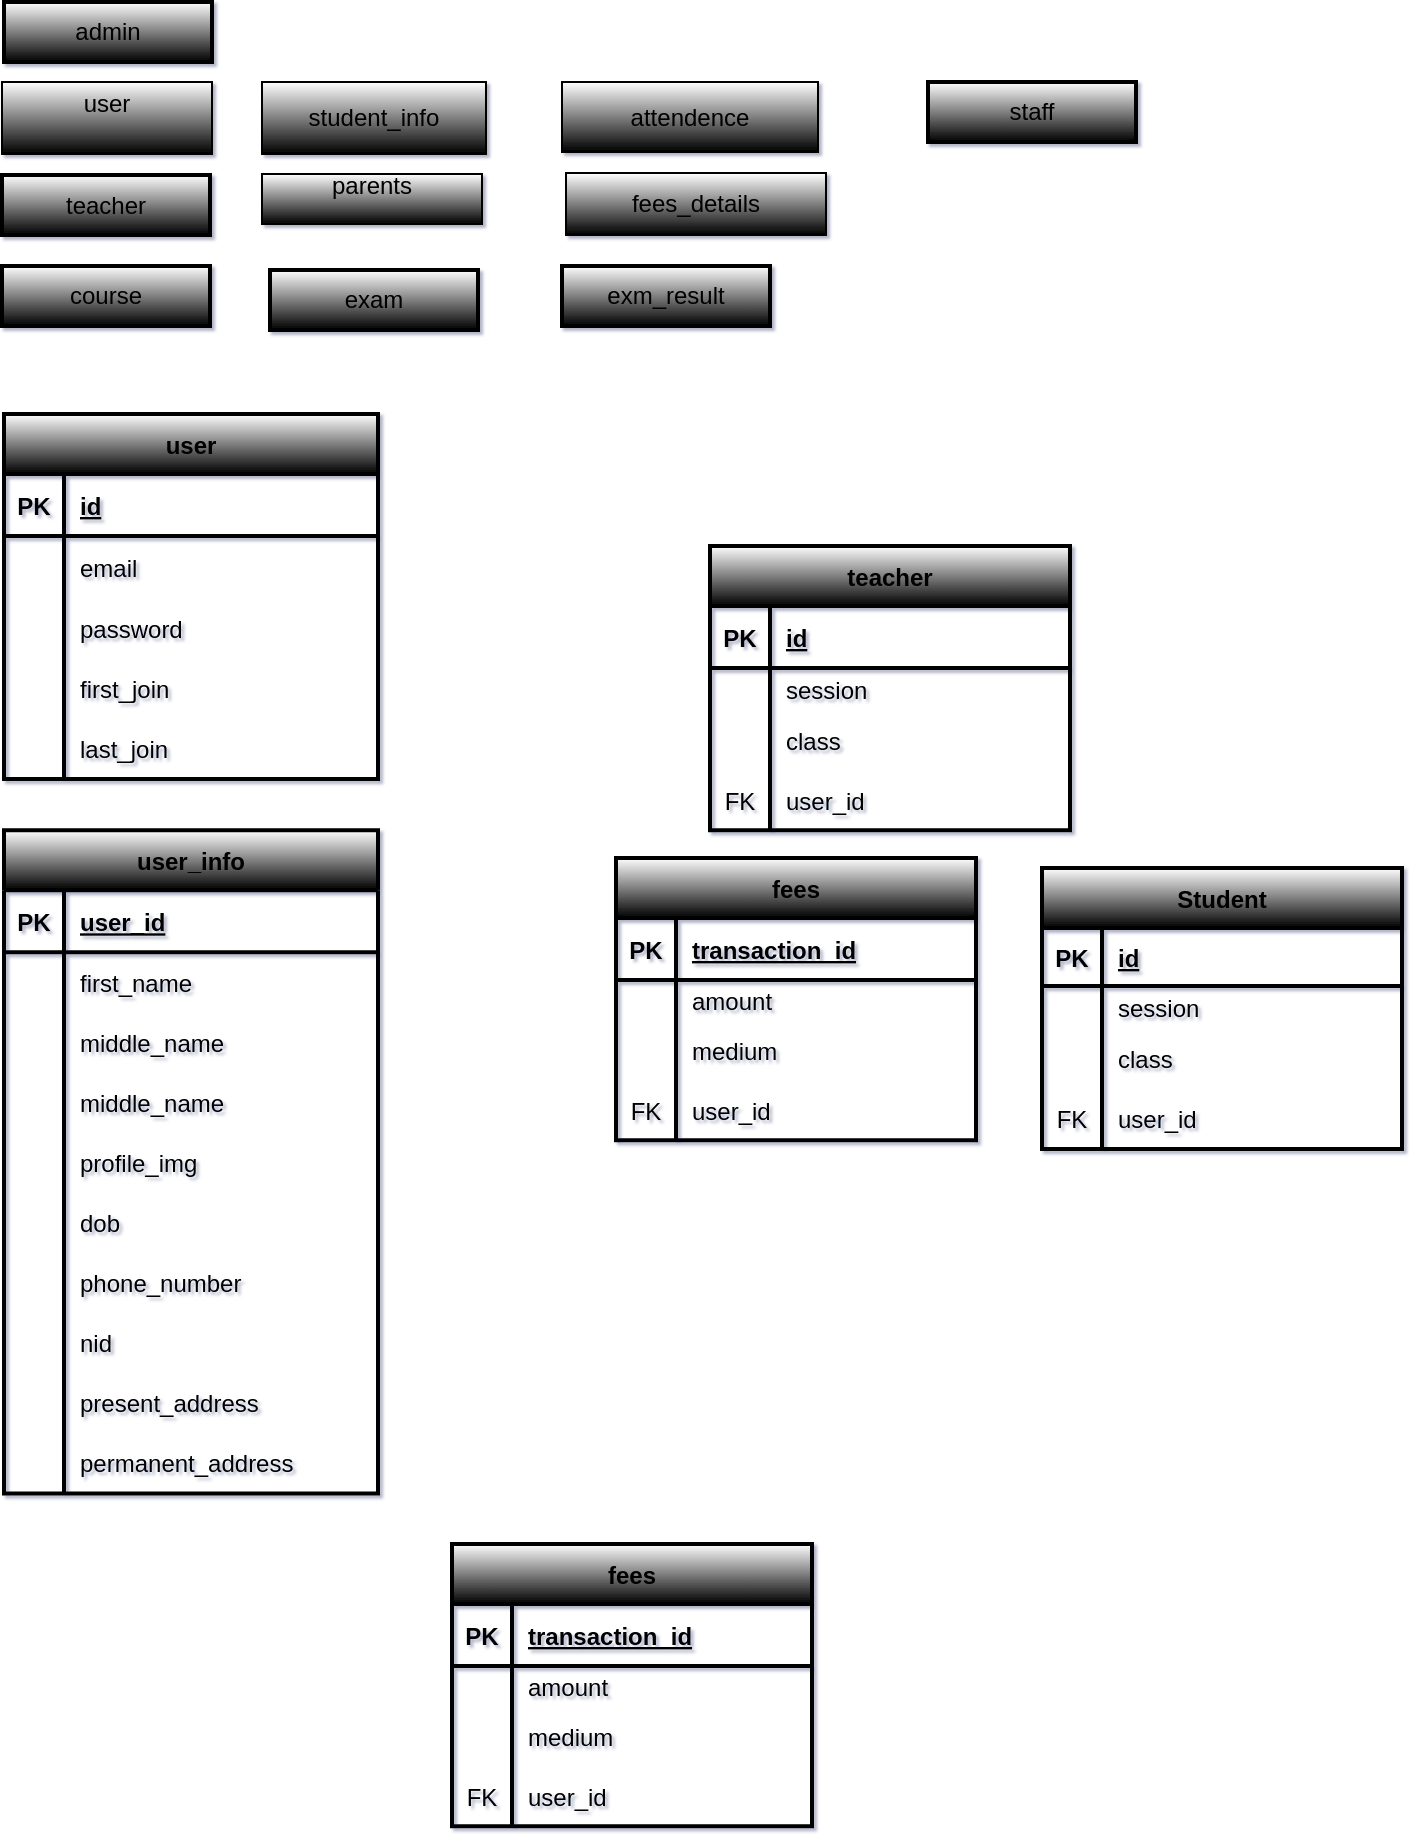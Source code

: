 <mxfile>
    <diagram id="VExMC-i0vpUOL3KYN_O3" name="Page-1">
        <mxGraphModel dx="477" dy="268" grid="0" gridSize="10" guides="1" tooltips="1" connect="1" arrows="1" fold="1" page="1" pageScale="1" pageWidth="850" pageHeight="1100" background="#ffffff" math="0" shadow="1">
            <root>
                <mxCell id="0"/>
                <mxCell id="1" parent="0"/>
                <mxCell id="479" value="user_info" style="shape=table;startSize=30;container=1;collapsible=1;childLayout=tableLayout;fixedRows=1;rowLines=0;fontStyle=1;align=center;resizeLast=1;strokeWidth=2;fontColor=#000000;fillColor=#FFFFFF;gradientColor=default;strokeColor=#000000;movable=1;resizable=1;rotatable=1;deletable=1;editable=1;connectable=1;" vertex="1" parent="1">
                    <mxGeometry x="37" y="422.16" width="187" height="331.55" as="geometry"/>
                </mxCell>
                <mxCell id="480" value="" style="shape=tableRow;horizontal=0;startSize=0;swimlaneHead=0;swimlaneBody=0;fillColor=none;collapsible=0;dropTarget=0;points=[[0,0.5],[1,0.5]];portConstraint=eastwest;top=0;left=0;right=0;bottom=1;strokeWidth=2;fontColor=#000000;strokeColor=#000000;movable=1;resizable=1;rotatable=1;deletable=1;editable=1;connectable=1;" vertex="1" parent="479">
                    <mxGeometry y="30" width="187" height="31" as="geometry"/>
                </mxCell>
                <mxCell id="481" value="PK" style="shape=partialRectangle;connectable=1;fillColor=none;top=0;left=0;bottom=0;right=0;fontStyle=1;overflow=hidden;strokeWidth=2;fontColor=#000000;strokeColor=#000000;movable=1;resizable=1;rotatable=1;deletable=1;editable=1;" vertex="1" parent="480">
                    <mxGeometry width="30" height="31" as="geometry">
                        <mxRectangle width="30" height="31" as="alternateBounds"/>
                    </mxGeometry>
                </mxCell>
                <mxCell id="482" value="user_id" style="shape=partialRectangle;connectable=1;fillColor=none;top=0;left=0;bottom=0;right=0;align=left;spacingLeft=6;fontStyle=5;overflow=hidden;strokeWidth=2;fontColor=#000000;strokeColor=#000000;movable=1;resizable=1;rotatable=1;deletable=1;editable=1;" vertex="1" parent="480">
                    <mxGeometry x="30" width="157" height="31" as="geometry">
                        <mxRectangle width="157" height="31" as="alternateBounds"/>
                    </mxGeometry>
                </mxCell>
                <mxCell id="483" value="" style="shape=tableRow;horizontal=0;startSize=0;swimlaneHead=0;swimlaneBody=0;fillColor=none;collapsible=0;dropTarget=0;points=[[0,0.5],[1,0.5]];portConstraint=eastwest;top=0;left=0;right=0;bottom=0;strokeWidth=2;fontColor=#000000;strokeColor=#000000;movable=1;resizable=1;rotatable=1;deletable=1;editable=1;connectable=1;" vertex="1" parent="479">
                    <mxGeometry y="61" width="187" height="30" as="geometry"/>
                </mxCell>
                <mxCell id="484" value="" style="shape=partialRectangle;connectable=1;fillColor=none;top=0;left=0;bottom=0;right=0;editable=1;overflow=hidden;strokeWidth=2;fontColor=#000000;strokeColor=#000000;movable=1;resizable=1;rotatable=1;deletable=1;" vertex="1" parent="483">
                    <mxGeometry width="30" height="30" as="geometry">
                        <mxRectangle width="30" height="30" as="alternateBounds"/>
                    </mxGeometry>
                </mxCell>
                <mxCell id="485" value="first_name" style="shape=partialRectangle;connectable=1;fillColor=none;top=0;left=0;bottom=0;right=0;align=left;spacingLeft=6;overflow=hidden;strokeWidth=2;fontColor=#000000;strokeColor=#000000;movable=1;resizable=1;rotatable=1;deletable=1;editable=1;" vertex="1" parent="483">
                    <mxGeometry x="30" width="157" height="30" as="geometry">
                        <mxRectangle width="157" height="30" as="alternateBounds"/>
                    </mxGeometry>
                </mxCell>
                <mxCell id="486" value="" style="shape=tableRow;horizontal=0;startSize=0;swimlaneHead=0;swimlaneBody=0;fillColor=none;collapsible=0;dropTarget=0;points=[[0,0.5],[1,0.5]];portConstraint=eastwest;top=0;left=0;right=0;bottom=0;strokeWidth=2;fontColor=#000000;strokeColor=#000000;movable=1;resizable=1;rotatable=1;deletable=1;editable=1;connectable=1;" vertex="1" parent="479">
                    <mxGeometry y="91" width="187" height="30" as="geometry"/>
                </mxCell>
                <mxCell id="487" value="" style="shape=partialRectangle;connectable=1;fillColor=none;top=0;left=0;bottom=0;right=0;editable=1;overflow=hidden;strokeWidth=2;fontColor=#000000;strokeColor=#000000;movable=1;resizable=1;rotatable=1;deletable=1;" vertex="1" parent="486">
                    <mxGeometry width="30" height="30" as="geometry">
                        <mxRectangle width="30" height="30" as="alternateBounds"/>
                    </mxGeometry>
                </mxCell>
                <mxCell id="488" value="middle_name" style="shape=partialRectangle;connectable=1;fillColor=none;top=0;left=0;bottom=0;right=0;align=left;spacingLeft=6;overflow=hidden;strokeWidth=2;fontColor=#000000;strokeColor=#000000;movable=1;resizable=1;rotatable=1;deletable=1;editable=1;" vertex="1" parent="486">
                    <mxGeometry x="30" width="157" height="30" as="geometry">
                        <mxRectangle width="157" height="30" as="alternateBounds"/>
                    </mxGeometry>
                </mxCell>
                <mxCell id="489" value="" style="shape=tableRow;horizontal=0;startSize=0;swimlaneHead=0;swimlaneBody=0;fillColor=none;collapsible=0;dropTarget=0;points=[[0,0.5],[1,0.5]];portConstraint=eastwest;top=0;left=0;right=0;bottom=0;strokeWidth=2;fontColor=#000000;strokeColor=#000000;movable=1;resizable=1;rotatable=1;deletable=1;editable=1;connectable=1;" vertex="1" parent="479">
                    <mxGeometry y="121" width="187" height="30" as="geometry"/>
                </mxCell>
                <mxCell id="490" value="" style="shape=partialRectangle;connectable=1;fillColor=none;top=0;left=0;bottom=0;right=0;editable=1;overflow=hidden;strokeWidth=2;fontColor=#000000;strokeColor=#000000;movable=1;resizable=1;rotatable=1;deletable=1;" vertex="1" parent="489">
                    <mxGeometry width="30" height="30" as="geometry">
                        <mxRectangle width="30" height="30" as="alternateBounds"/>
                    </mxGeometry>
                </mxCell>
                <mxCell id="491" value="middle_name" style="shape=partialRectangle;connectable=1;fillColor=none;top=0;left=0;bottom=0;right=0;align=left;spacingLeft=6;overflow=hidden;strokeWidth=2;fontColor=#000000;strokeColor=#000000;movable=1;resizable=1;rotatable=1;deletable=1;editable=1;" vertex="1" parent="489">
                    <mxGeometry x="30" width="157" height="30" as="geometry">
                        <mxRectangle width="157" height="30" as="alternateBounds"/>
                    </mxGeometry>
                </mxCell>
                <mxCell id="492" value="" style="shape=tableRow;horizontal=0;startSize=0;swimlaneHead=0;swimlaneBody=0;fillColor=none;collapsible=0;dropTarget=0;points=[[0,0.5],[1,0.5]];portConstraint=eastwest;top=0;left=0;right=0;bottom=0;strokeWidth=2;fontColor=#000000;strokeColor=#000000;movable=1;resizable=1;rotatable=1;deletable=1;editable=1;connectable=1;" vertex="1" parent="479">
                    <mxGeometry y="151" width="187" height="30" as="geometry"/>
                </mxCell>
                <mxCell id="493" value="" style="shape=partialRectangle;connectable=1;fillColor=none;top=0;left=0;bottom=0;right=0;editable=1;overflow=hidden;strokeWidth=2;fontColor=#000000;strokeColor=#000000;movable=1;resizable=1;rotatable=1;deletable=1;" vertex="1" parent="492">
                    <mxGeometry width="30" height="30" as="geometry">
                        <mxRectangle width="30" height="30" as="alternateBounds"/>
                    </mxGeometry>
                </mxCell>
                <mxCell id="494" value="profile_img" style="shape=partialRectangle;connectable=1;fillColor=none;top=0;left=0;bottom=0;right=0;align=left;spacingLeft=6;overflow=hidden;strokeWidth=2;fontColor=#000000;strokeColor=#000000;movable=1;resizable=1;rotatable=1;deletable=1;editable=1;" vertex="1" parent="492">
                    <mxGeometry x="30" width="157" height="30" as="geometry">
                        <mxRectangle width="157" height="30" as="alternateBounds"/>
                    </mxGeometry>
                </mxCell>
                <mxCell id="620" value="" style="shape=tableRow;horizontal=0;startSize=0;swimlaneHead=0;swimlaneBody=0;fillColor=none;collapsible=0;dropTarget=0;points=[[0,0.5],[1,0.5]];portConstraint=eastwest;top=0;left=0;right=0;bottom=0;strokeWidth=2;fontColor=#000000;strokeColor=#000000;movable=1;resizable=1;rotatable=1;deletable=1;editable=1;connectable=1;" vertex="1" parent="479">
                    <mxGeometry y="181" width="187" height="30" as="geometry"/>
                </mxCell>
                <mxCell id="621" value="" style="shape=partialRectangle;connectable=1;fillColor=none;top=0;left=0;bottom=0;right=0;editable=1;overflow=hidden;strokeWidth=2;fontColor=#000000;strokeColor=#000000;movable=1;resizable=1;rotatable=1;deletable=1;" vertex="1" parent="620">
                    <mxGeometry width="30" height="30" as="geometry">
                        <mxRectangle width="30" height="30" as="alternateBounds"/>
                    </mxGeometry>
                </mxCell>
                <mxCell id="622" value="dob" style="shape=partialRectangle;connectable=1;fillColor=none;top=0;left=0;bottom=0;right=0;align=left;spacingLeft=6;overflow=hidden;strokeWidth=2;fontColor=#000000;strokeColor=#000000;movable=1;resizable=1;rotatable=1;deletable=1;editable=1;" vertex="1" parent="620">
                    <mxGeometry x="30" width="157" height="30" as="geometry">
                        <mxRectangle width="157" height="30" as="alternateBounds"/>
                    </mxGeometry>
                </mxCell>
                <mxCell id="495" value="" style="shape=tableRow;horizontal=0;startSize=0;swimlaneHead=0;swimlaneBody=0;fillColor=none;collapsible=0;dropTarget=0;points=[[0,0.5],[1,0.5]];portConstraint=eastwest;top=0;left=0;right=0;bottom=0;strokeWidth=2;fontColor=#000000;strokeColor=#000000;movable=1;resizable=1;rotatable=1;deletable=1;editable=1;connectable=1;" vertex="1" parent="479">
                    <mxGeometry y="211" width="187" height="30" as="geometry"/>
                </mxCell>
                <mxCell id="496" value="" style="shape=partialRectangle;connectable=1;fillColor=none;top=0;left=0;bottom=0;right=0;editable=1;overflow=hidden;strokeWidth=2;fontColor=#000000;strokeColor=#000000;movable=1;resizable=1;rotatable=1;deletable=1;" vertex="1" parent="495">
                    <mxGeometry width="30" height="30" as="geometry">
                        <mxRectangle width="30" height="30" as="alternateBounds"/>
                    </mxGeometry>
                </mxCell>
                <mxCell id="497" value="phone_number" style="shape=partialRectangle;connectable=1;fillColor=none;top=0;left=0;bottom=0;right=0;align=left;spacingLeft=6;overflow=hidden;strokeWidth=2;fontColor=#000000;strokeColor=#000000;movable=1;resizable=1;rotatable=1;deletable=1;editable=1;" vertex="1" parent="495">
                    <mxGeometry x="30" width="157" height="30" as="geometry">
                        <mxRectangle width="157" height="30" as="alternateBounds"/>
                    </mxGeometry>
                </mxCell>
                <mxCell id="498" value="" style="shape=tableRow;horizontal=0;startSize=0;swimlaneHead=0;swimlaneBody=0;fillColor=none;collapsible=0;dropTarget=0;points=[[0,0.5],[1,0.5]];portConstraint=eastwest;top=0;left=0;right=0;bottom=0;strokeWidth=2;fontColor=#000000;strokeColor=#000000;movable=1;resizable=1;rotatable=1;deletable=1;editable=1;connectable=1;" vertex="1" parent="479">
                    <mxGeometry y="241" width="187" height="30" as="geometry"/>
                </mxCell>
                <mxCell id="499" value="" style="shape=partialRectangle;connectable=1;fillColor=none;top=0;left=0;bottom=0;right=0;editable=1;overflow=hidden;strokeWidth=2;fontColor=#000000;strokeColor=#000000;movable=1;resizable=1;rotatable=1;deletable=1;" vertex="1" parent="498">
                    <mxGeometry width="30" height="30" as="geometry">
                        <mxRectangle width="30" height="30" as="alternateBounds"/>
                    </mxGeometry>
                </mxCell>
                <mxCell id="500" value="nid" style="shape=partialRectangle;connectable=1;fillColor=none;top=0;left=0;bottom=0;right=0;align=left;spacingLeft=6;overflow=hidden;strokeWidth=2;fontColor=#000000;strokeColor=#000000;movable=1;resizable=1;rotatable=1;deletable=1;editable=1;" vertex="1" parent="498">
                    <mxGeometry x="30" width="157" height="30" as="geometry">
                        <mxRectangle width="157" height="30" as="alternateBounds"/>
                    </mxGeometry>
                </mxCell>
                <mxCell id="523" value="" style="shape=tableRow;horizontal=0;startSize=0;swimlaneHead=0;swimlaneBody=0;fillColor=none;collapsible=0;dropTarget=0;points=[[0,0.5],[1,0.5]];portConstraint=eastwest;top=0;left=0;right=0;bottom=0;strokeWidth=2;fontColor=#000000;strokeColor=#000000;movable=1;resizable=1;rotatable=1;deletable=1;editable=1;connectable=1;" vertex="1" parent="479">
                    <mxGeometry y="271" width="187" height="30" as="geometry"/>
                </mxCell>
                <mxCell id="524" value="" style="shape=partialRectangle;connectable=1;fillColor=none;top=0;left=0;bottom=0;right=0;editable=1;overflow=hidden;strokeWidth=2;fontColor=#000000;strokeColor=#000000;movable=1;resizable=1;rotatable=1;deletable=1;" vertex="1" parent="523">
                    <mxGeometry width="30" height="30" as="geometry">
                        <mxRectangle width="30" height="30" as="alternateBounds"/>
                    </mxGeometry>
                </mxCell>
                <mxCell id="525" value="present_address" style="shape=partialRectangle;connectable=1;fillColor=none;top=0;left=0;bottom=0;right=0;align=left;spacingLeft=6;overflow=hidden;strokeWidth=2;fontColor=#000000;strokeColor=#000000;movable=1;resizable=1;rotatable=1;deletable=1;editable=1;" vertex="1" parent="523">
                    <mxGeometry x="30" width="157" height="30" as="geometry">
                        <mxRectangle width="157" height="30" as="alternateBounds"/>
                    </mxGeometry>
                </mxCell>
                <mxCell id="526" value="" style="shape=tableRow;horizontal=0;startSize=0;swimlaneHead=0;swimlaneBody=0;fillColor=none;collapsible=0;dropTarget=0;points=[[0,0.5],[1,0.5]];portConstraint=eastwest;top=0;left=0;right=0;bottom=0;strokeWidth=2;fontColor=#000000;strokeColor=#000000;movable=1;resizable=1;rotatable=1;deletable=1;editable=1;connectable=1;" vertex="1" parent="479">
                    <mxGeometry y="301" width="187" height="30" as="geometry"/>
                </mxCell>
                <mxCell id="527" value="" style="shape=partialRectangle;connectable=1;fillColor=none;top=0;left=0;bottom=0;right=0;editable=1;overflow=hidden;strokeWidth=2;fontColor=#000000;strokeColor=#000000;movable=1;resizable=1;rotatable=1;deletable=1;" vertex="1" parent="526">
                    <mxGeometry width="30" height="30" as="geometry">
                        <mxRectangle width="30" height="30" as="alternateBounds"/>
                    </mxGeometry>
                </mxCell>
                <mxCell id="528" value="permanent_address" style="shape=partialRectangle;connectable=1;fillColor=none;top=0;left=0;bottom=0;right=0;align=left;spacingLeft=6;overflow=hidden;strokeWidth=2;fontColor=#000000;strokeColor=#000000;movable=1;resizable=1;rotatable=1;deletable=1;editable=1;" vertex="1" parent="526">
                    <mxGeometry x="30" width="157" height="30" as="geometry">
                        <mxRectangle width="157" height="30" as="alternateBounds"/>
                    </mxGeometry>
                </mxCell>
                <mxCell id="2" value="&lt;font color=&quot;#000000&quot;&gt;user&lt;br&gt;&lt;br&gt;&lt;/font&gt;" style="rounded=0;whiteSpace=wrap;html=1;fillColor=#FFFFFF;gradientColor=default;" parent="1" vertex="1">
                    <mxGeometry x="36" y="48" width="105" height="36" as="geometry"/>
                </mxCell>
                <mxCell id="3" value="&lt;font color=&quot;#000000&quot;&gt;student_info&lt;br&gt;&lt;/font&gt;" style="rounded=0;whiteSpace=wrap;html=1;fillColor=#FFFFFF;gradientColor=default;" parent="1" vertex="1">
                    <mxGeometry x="166" y="48" width="112" height="36" as="geometry"/>
                </mxCell>
                <mxCell id="4" value="&lt;font color=&quot;#000000&quot;&gt;parents&lt;br&gt;&lt;br&gt;&lt;/font&gt;" style="rounded=0;whiteSpace=wrap;html=1;fillColor=#FFFFFF;gradientColor=default;" parent="1" vertex="1">
                    <mxGeometry x="166" y="94" width="110" height="25" as="geometry"/>
                </mxCell>
                <mxCell id="5" value="&lt;font color=&quot;#000000&quot;&gt;teacher&lt;br&gt;&lt;/font&gt;" style="rounded=0;whiteSpace=wrap;html=1;fillColor=#FFFFFF;gradientColor=default;strokeWidth=2;" parent="1" vertex="1">
                    <mxGeometry x="36" y="94.5" width="104" height="30" as="geometry"/>
                </mxCell>
                <mxCell id="6" value="attendence&lt;br&gt;" style="rounded=0;whiteSpace=wrap;html=1;fontColor=#000000;fillColor=#FFFFFF;gradientColor=default;" parent="1" vertex="1">
                    <mxGeometry x="316" y="48" width="128" height="35" as="geometry"/>
                </mxCell>
                <mxCell id="7" value="fees_details" style="rounded=0;whiteSpace=wrap;html=1;fontColor=#000000;fillColor=#FFFFFF;gradientColor=default;" parent="1" vertex="1">
                    <mxGeometry x="318" y="93.5" width="130" height="31" as="geometry"/>
                </mxCell>
                <mxCell id="35" value="Student" style="shape=table;startSize=30;container=1;collapsible=1;childLayout=tableLayout;fixedRows=1;rowLines=0;fontStyle=1;align=center;resizeLast=1;strokeWidth=2;fontColor=#000000;fillColor=#FFFFFF;gradientColor=default;strokeColor=#000000;movable=1;resizable=1;rotatable=1;deletable=1;editable=1;connectable=1;" parent="1" vertex="1">
                    <mxGeometry x="556" y="441" width="180" height="140.478" as="geometry"/>
                </mxCell>
                <mxCell id="36" value="" style="shape=tableRow;horizontal=0;startSize=0;swimlaneHead=0;swimlaneBody=0;fillColor=none;collapsible=0;dropTarget=0;points=[[0,0.5],[1,0.5]];portConstraint=eastwest;top=0;left=0;right=0;bottom=1;strokeWidth=2;fontColor=#000000;strokeColor=#000000;movable=0;resizable=0;rotatable=0;deletable=0;editable=0;connectable=0;" parent="35" vertex="1">
                    <mxGeometry y="30" width="180" height="29" as="geometry"/>
                </mxCell>
                <mxCell id="37" value="PK" style="shape=partialRectangle;connectable=0;fillColor=none;top=0;left=0;bottom=0;right=0;fontStyle=1;overflow=hidden;strokeWidth=2;fontColor=#000000;strokeColor=#000000;movable=0;resizable=0;rotatable=0;deletable=0;editable=0;" parent="36" vertex="1">
                    <mxGeometry width="30" height="29" as="geometry">
                        <mxRectangle width="30" height="29" as="alternateBounds"/>
                    </mxGeometry>
                </mxCell>
                <mxCell id="38" value="id" style="shape=partialRectangle;connectable=0;fillColor=none;top=0;left=0;bottom=0;right=0;align=left;spacingLeft=6;fontStyle=5;overflow=hidden;strokeWidth=2;fontColor=#000000;strokeColor=#000000;movable=0;resizable=0;rotatable=0;deletable=0;editable=0;" parent="36" vertex="1">
                    <mxGeometry x="30" width="150" height="29" as="geometry">
                        <mxRectangle width="150" height="29" as="alternateBounds"/>
                    </mxGeometry>
                </mxCell>
                <mxCell id="39" value="" style="shape=tableRow;horizontal=0;startSize=0;swimlaneHead=0;swimlaneBody=0;fillColor=none;collapsible=0;dropTarget=0;points=[[0,0.5],[1,0.5]];portConstraint=eastwest;top=0;left=0;right=0;bottom=0;strokeWidth=2;fontColor=#000000;strokeColor=#000000;movable=0;resizable=0;rotatable=0;deletable=0;editable=0;connectable=0;" parent="35" vertex="1">
                    <mxGeometry y="59" width="180" height="21" as="geometry"/>
                </mxCell>
                <mxCell id="40" value="" style="shape=partialRectangle;connectable=0;fillColor=none;top=0;left=0;bottom=0;right=0;editable=0;overflow=hidden;strokeWidth=2;fontColor=#000000;strokeColor=#000000;movable=0;resizable=0;rotatable=0;deletable=0;" parent="39" vertex="1">
                    <mxGeometry width="30" height="21" as="geometry">
                        <mxRectangle width="30" height="21" as="alternateBounds"/>
                    </mxGeometry>
                </mxCell>
                <mxCell id="41" value="session" style="shape=partialRectangle;connectable=0;fillColor=none;top=0;left=0;bottom=0;right=0;align=left;spacingLeft=6;overflow=hidden;strokeWidth=2;fontColor=#000000;strokeColor=#000000;movable=0;resizable=0;rotatable=0;deletable=0;editable=0;" parent="39" vertex="1">
                    <mxGeometry x="30" width="150" height="21" as="geometry">
                        <mxRectangle width="150" height="21" as="alternateBounds"/>
                    </mxGeometry>
                </mxCell>
                <mxCell id="42" value="" style="shape=tableRow;horizontal=0;startSize=0;swimlaneHead=0;swimlaneBody=0;fillColor=none;collapsible=0;dropTarget=0;points=[[0,0.5],[1,0.5]];portConstraint=eastwest;top=0;left=0;right=0;bottom=0;strokeWidth=2;fontColor=#000000;strokeColor=#000000;movable=0;resizable=0;rotatable=0;deletable=0;editable=0;connectable=0;" parent="35" vertex="1">
                    <mxGeometry y="80" width="180" height="30" as="geometry"/>
                </mxCell>
                <mxCell id="43" value="" style="shape=partialRectangle;connectable=0;fillColor=none;top=0;left=0;bottom=0;right=0;editable=0;overflow=hidden;strokeWidth=2;fontColor=#000000;strokeColor=#000000;movable=0;resizable=0;rotatable=0;deletable=0;" parent="42" vertex="1">
                    <mxGeometry width="30" height="30" as="geometry">
                        <mxRectangle width="30" height="30" as="alternateBounds"/>
                    </mxGeometry>
                </mxCell>
                <mxCell id="44" value="class" style="shape=partialRectangle;connectable=0;fillColor=none;top=0;left=0;bottom=0;right=0;align=left;spacingLeft=6;overflow=hidden;strokeWidth=2;fontColor=#000000;strokeColor=#000000;movable=0;resizable=0;rotatable=0;deletable=0;editable=0;" parent="42" vertex="1">
                    <mxGeometry x="30" width="150" height="30" as="geometry">
                        <mxRectangle width="150" height="30" as="alternateBounds"/>
                    </mxGeometry>
                </mxCell>
                <mxCell id="45" value="" style="shape=tableRow;horizontal=0;startSize=0;swimlaneHead=0;swimlaneBody=0;fillColor=none;collapsible=0;dropTarget=0;points=[[0,0.5],[1,0.5]];portConstraint=eastwest;top=0;left=0;right=0;bottom=0;strokeWidth=2;fontColor=#000000;strokeColor=#000000;movable=0;resizable=0;rotatable=0;deletable=0;editable=0;connectable=0;" parent="35" vertex="1">
                    <mxGeometry y="110" width="180" height="30" as="geometry"/>
                </mxCell>
                <mxCell id="46" value="FK" style="shape=partialRectangle;connectable=0;fillColor=none;top=0;left=0;bottom=0;right=0;editable=0;overflow=hidden;strokeWidth=2;fontColor=#000000;strokeColor=#000000;movable=0;resizable=0;rotatable=0;deletable=0;" parent="45" vertex="1">
                    <mxGeometry width="30" height="30" as="geometry">
                        <mxRectangle width="30" height="30" as="alternateBounds"/>
                    </mxGeometry>
                </mxCell>
                <mxCell id="47" value="user_id" style="shape=partialRectangle;connectable=0;fillColor=none;top=0;left=0;bottom=0;right=0;align=left;spacingLeft=6;overflow=hidden;strokeWidth=2;fontColor=#000000;strokeColor=#000000;movable=0;resizable=0;rotatable=0;deletable=0;editable=0;" parent="45" vertex="1">
                    <mxGeometry x="30" width="150" height="30" as="geometry">
                        <mxRectangle width="150" height="30" as="alternateBounds"/>
                    </mxGeometry>
                </mxCell>
                <mxCell id="48" value="teacher" style="shape=table;startSize=30;container=1;collapsible=1;childLayout=tableLayout;fixedRows=1;rowLines=0;fontStyle=1;align=center;resizeLast=1;strokeWidth=2;fontColor=#000000;fillColor=#FFFFFF;gradientColor=default;strokeColor=#000000;movable=1;resizable=1;rotatable=1;deletable=1;editable=1;connectable=1;" parent="1" vertex="1">
                    <mxGeometry x="390" y="280" width="180" height="142.157" as="geometry"/>
                </mxCell>
                <mxCell id="49" value="" style="shape=tableRow;horizontal=0;startSize=0;swimlaneHead=0;swimlaneBody=0;fillColor=none;collapsible=0;dropTarget=0;points=[[0,0.5],[1,0.5]];portConstraint=eastwest;top=0;left=0;right=0;bottom=1;strokeWidth=2;fontColor=#000000;strokeColor=#000000;movable=0;resizable=0;rotatable=0;deletable=0;editable=0;connectable=0;" parent="48" vertex="1">
                    <mxGeometry y="30" width="180" height="31" as="geometry"/>
                </mxCell>
                <mxCell id="50" value="PK" style="shape=partialRectangle;connectable=0;fillColor=none;top=0;left=0;bottom=0;right=0;fontStyle=1;overflow=hidden;strokeWidth=2;fontColor=#000000;strokeColor=#000000;movable=0;resizable=0;rotatable=0;deletable=0;editable=0;" parent="49" vertex="1">
                    <mxGeometry width="30" height="31" as="geometry">
                        <mxRectangle width="30" height="31" as="alternateBounds"/>
                    </mxGeometry>
                </mxCell>
                <mxCell id="51" value="id" style="shape=partialRectangle;connectable=0;fillColor=none;top=0;left=0;bottom=0;right=0;align=left;spacingLeft=6;fontStyle=5;overflow=hidden;strokeWidth=2;fontColor=#000000;strokeColor=#000000;movable=0;resizable=0;rotatable=0;deletable=0;editable=0;" parent="49" vertex="1">
                    <mxGeometry x="30" width="150" height="31" as="geometry">
                        <mxRectangle width="150" height="31" as="alternateBounds"/>
                    </mxGeometry>
                </mxCell>
                <mxCell id="52" value="" style="shape=tableRow;horizontal=0;startSize=0;swimlaneHead=0;swimlaneBody=0;fillColor=none;collapsible=0;dropTarget=0;points=[[0,0.5],[1,0.5]];portConstraint=eastwest;top=0;left=0;right=0;bottom=0;strokeWidth=2;fontColor=#000000;strokeColor=#000000;movable=0;resizable=0;rotatable=0;deletable=0;editable=0;connectable=0;" parent="48" vertex="1">
                    <mxGeometry y="61" width="180" height="21" as="geometry"/>
                </mxCell>
                <mxCell id="53" value="" style="shape=partialRectangle;connectable=0;fillColor=none;top=0;left=0;bottom=0;right=0;editable=0;overflow=hidden;strokeWidth=2;fontColor=#000000;strokeColor=#000000;movable=0;resizable=0;rotatable=0;deletable=0;" parent="52" vertex="1">
                    <mxGeometry width="30" height="21" as="geometry">
                        <mxRectangle width="30" height="21" as="alternateBounds"/>
                    </mxGeometry>
                </mxCell>
                <mxCell id="54" value="session" style="shape=partialRectangle;connectable=0;fillColor=none;top=0;left=0;bottom=0;right=0;align=left;spacingLeft=6;overflow=hidden;strokeWidth=2;fontColor=#000000;strokeColor=#000000;movable=0;resizable=0;rotatable=0;deletable=0;editable=0;" parent="52" vertex="1">
                    <mxGeometry x="30" width="150" height="21" as="geometry">
                        <mxRectangle width="150" height="21" as="alternateBounds"/>
                    </mxGeometry>
                </mxCell>
                <mxCell id="55" value="" style="shape=tableRow;horizontal=0;startSize=0;swimlaneHead=0;swimlaneBody=0;fillColor=none;collapsible=0;dropTarget=0;points=[[0,0.5],[1,0.5]];portConstraint=eastwest;top=0;left=0;right=0;bottom=0;strokeWidth=2;fontColor=#000000;strokeColor=#000000;movable=0;resizable=0;rotatable=0;deletable=0;editable=0;connectable=0;" parent="48" vertex="1">
                    <mxGeometry y="82" width="180" height="30" as="geometry"/>
                </mxCell>
                <mxCell id="56" value="" style="shape=partialRectangle;connectable=0;fillColor=none;top=0;left=0;bottom=0;right=0;editable=0;overflow=hidden;strokeWidth=2;fontColor=#000000;strokeColor=#000000;movable=0;resizable=0;rotatable=0;deletable=0;" parent="55" vertex="1">
                    <mxGeometry width="30" height="30" as="geometry">
                        <mxRectangle width="30" height="30" as="alternateBounds"/>
                    </mxGeometry>
                </mxCell>
                <mxCell id="57" value="class" style="shape=partialRectangle;connectable=0;fillColor=none;top=0;left=0;bottom=0;right=0;align=left;spacingLeft=6;overflow=hidden;strokeWidth=2;fontColor=#000000;strokeColor=#000000;movable=0;resizable=0;rotatable=0;deletable=0;editable=0;" parent="55" vertex="1">
                    <mxGeometry x="30" width="150" height="30" as="geometry">
                        <mxRectangle width="150" height="30" as="alternateBounds"/>
                    </mxGeometry>
                </mxCell>
                <mxCell id="58" value="" style="shape=tableRow;horizontal=0;startSize=0;swimlaneHead=0;swimlaneBody=0;fillColor=none;collapsible=0;dropTarget=0;points=[[0,0.5],[1,0.5]];portConstraint=eastwest;top=0;left=0;right=0;bottom=0;strokeWidth=2;fontColor=#000000;strokeColor=#000000;movable=0;resizable=0;rotatable=0;deletable=0;editable=0;connectable=0;" parent="48" vertex="1">
                    <mxGeometry y="112" width="180" height="30" as="geometry"/>
                </mxCell>
                <mxCell id="59" value="FK" style="shape=partialRectangle;connectable=0;fillColor=none;top=0;left=0;bottom=0;right=0;editable=0;overflow=hidden;strokeWidth=2;fontColor=#000000;strokeColor=#000000;movable=0;resizable=0;rotatable=0;deletable=0;" parent="58" vertex="1">
                    <mxGeometry width="30" height="30" as="geometry">
                        <mxRectangle width="30" height="30" as="alternateBounds"/>
                    </mxGeometry>
                </mxCell>
                <mxCell id="60" value="user_id" style="shape=partialRectangle;connectable=0;fillColor=none;top=0;left=0;bottom=0;right=0;align=left;spacingLeft=6;overflow=hidden;strokeWidth=2;fontColor=#000000;strokeColor=#000000;movable=0;resizable=0;rotatable=0;deletable=0;editable=0;" parent="58" vertex="1">
                    <mxGeometry x="30" width="150" height="30" as="geometry">
                        <mxRectangle width="150" height="30" as="alternateBounds"/>
                    </mxGeometry>
                </mxCell>
                <mxCell id="104" value="fees" style="shape=table;startSize=30;container=1;collapsible=1;childLayout=tableLayout;fixedRows=1;rowLines=0;fontStyle=1;align=center;resizeLast=1;strokeWidth=2;fontColor=#000000;fillColor=#FFFFFF;gradientColor=default;strokeColor=#000000;movable=1;resizable=1;rotatable=1;deletable=1;editable=1;connectable=1;" parent="1" vertex="1">
                    <mxGeometry x="343" y="436" width="180" height="141.157" as="geometry"/>
                </mxCell>
                <mxCell id="105" value="" style="shape=tableRow;horizontal=0;startSize=0;swimlaneHead=0;swimlaneBody=0;fillColor=none;collapsible=0;dropTarget=0;points=[[0,0.5],[1,0.5]];portConstraint=eastwest;top=0;left=0;right=0;bottom=1;strokeWidth=2;fontColor=#000000;strokeColor=#000000;movable=1;resizable=1;rotatable=1;deletable=1;editable=1;connectable=1;" parent="104" vertex="1">
                    <mxGeometry y="30" width="180" height="31" as="geometry"/>
                </mxCell>
                <mxCell id="106" value="PK" style="shape=partialRectangle;connectable=1;fillColor=none;top=0;left=0;bottom=0;right=0;fontStyle=1;overflow=hidden;strokeWidth=2;fontColor=#000000;strokeColor=#000000;movable=1;resizable=1;rotatable=1;deletable=1;editable=1;" parent="105" vertex="1">
                    <mxGeometry width="30" height="31" as="geometry">
                        <mxRectangle width="30" height="31" as="alternateBounds"/>
                    </mxGeometry>
                </mxCell>
                <mxCell id="107" value="transaction_id" style="shape=partialRectangle;connectable=1;fillColor=none;top=0;left=0;bottom=0;right=0;align=left;spacingLeft=6;fontStyle=5;overflow=hidden;strokeWidth=2;fontColor=#000000;strokeColor=#000000;movable=1;resizable=1;rotatable=1;deletable=1;editable=1;" parent="105" vertex="1">
                    <mxGeometry x="30" width="150" height="31" as="geometry">
                        <mxRectangle width="150" height="31" as="alternateBounds"/>
                    </mxGeometry>
                </mxCell>
                <mxCell id="108" value="" style="shape=tableRow;horizontal=0;startSize=0;swimlaneHead=0;swimlaneBody=0;fillColor=none;collapsible=0;dropTarget=0;points=[[0,0.5],[1,0.5]];portConstraint=eastwest;top=0;left=0;right=0;bottom=0;strokeWidth=2;fontColor=#000000;strokeColor=#000000;movable=1;resizable=1;rotatable=1;deletable=1;editable=1;connectable=1;" parent="104" vertex="1">
                    <mxGeometry y="61" width="180" height="20" as="geometry"/>
                </mxCell>
                <mxCell id="109" value="" style="shape=partialRectangle;connectable=1;fillColor=none;top=0;left=0;bottom=0;right=0;editable=1;overflow=hidden;strokeWidth=2;fontColor=#000000;strokeColor=#000000;movable=1;resizable=1;rotatable=1;deletable=1;" parent="108" vertex="1">
                    <mxGeometry width="30" height="20" as="geometry">
                        <mxRectangle width="30" height="20" as="alternateBounds"/>
                    </mxGeometry>
                </mxCell>
                <mxCell id="110" value="amount" style="shape=partialRectangle;connectable=1;fillColor=none;top=0;left=0;bottom=0;right=0;align=left;spacingLeft=6;overflow=hidden;strokeWidth=2;fontColor=#000000;strokeColor=#000000;movable=1;resizable=1;rotatable=1;deletable=1;editable=1;" parent="108" vertex="1">
                    <mxGeometry x="30" width="150" height="20" as="geometry">
                        <mxRectangle width="150" height="20" as="alternateBounds"/>
                    </mxGeometry>
                </mxCell>
                <mxCell id="111" value="" style="shape=tableRow;horizontal=0;startSize=0;swimlaneHead=0;swimlaneBody=0;fillColor=none;collapsible=0;dropTarget=0;points=[[0,0.5],[1,0.5]];portConstraint=eastwest;top=0;left=0;right=0;bottom=0;strokeWidth=2;fontColor=#000000;strokeColor=#000000;movable=1;resizable=1;rotatable=1;deletable=1;editable=1;connectable=1;" parent="104" vertex="1">
                    <mxGeometry y="81" width="180" height="30" as="geometry"/>
                </mxCell>
                <mxCell id="112" value="" style="shape=partialRectangle;connectable=1;fillColor=none;top=0;left=0;bottom=0;right=0;editable=1;overflow=hidden;strokeWidth=2;fontColor=#000000;strokeColor=#000000;movable=1;resizable=1;rotatable=1;deletable=1;" parent="111" vertex="1">
                    <mxGeometry width="30" height="30" as="geometry">
                        <mxRectangle width="30" height="30" as="alternateBounds"/>
                    </mxGeometry>
                </mxCell>
                <mxCell id="113" value="medium" style="shape=partialRectangle;connectable=1;fillColor=none;top=0;left=0;bottom=0;right=0;align=left;spacingLeft=6;overflow=hidden;strokeWidth=2;fontColor=#000000;strokeColor=#000000;movable=1;resizable=1;rotatable=1;deletable=1;editable=1;" parent="111" vertex="1">
                    <mxGeometry x="30" width="150" height="30" as="geometry">
                        <mxRectangle width="150" height="30" as="alternateBounds"/>
                    </mxGeometry>
                </mxCell>
                <mxCell id="114" value="" style="shape=tableRow;horizontal=0;startSize=0;swimlaneHead=0;swimlaneBody=0;fillColor=none;collapsible=0;dropTarget=0;points=[[0,0.5],[1,0.5]];portConstraint=eastwest;top=0;left=0;right=0;bottom=0;strokeWidth=2;fontColor=#000000;strokeColor=#000000;movable=1;resizable=1;rotatable=1;deletable=1;editable=1;connectable=1;" parent="104" vertex="1">
                    <mxGeometry y="111" width="180" height="30" as="geometry"/>
                </mxCell>
                <mxCell id="115" value="FK" style="shape=partialRectangle;connectable=1;fillColor=none;top=0;left=0;bottom=0;right=0;editable=1;overflow=hidden;strokeWidth=2;fontColor=#000000;strokeColor=#000000;movable=1;resizable=1;rotatable=1;deletable=1;" parent="114" vertex="1">
                    <mxGeometry width="30" height="30" as="geometry">
                        <mxRectangle width="30" height="30" as="alternateBounds"/>
                    </mxGeometry>
                </mxCell>
                <mxCell id="116" value="user_id" style="shape=partialRectangle;connectable=1;fillColor=none;top=0;left=0;bottom=0;right=0;align=left;spacingLeft=6;overflow=hidden;strokeWidth=2;fontColor=#000000;strokeColor=#000000;movable=1;resizable=1;rotatable=1;deletable=1;editable=1;" parent="114" vertex="1">
                    <mxGeometry x="30" width="150" height="30" as="geometry">
                        <mxRectangle width="150" height="30" as="alternateBounds"/>
                    </mxGeometry>
                </mxCell>
                <mxCell id="117" value="fees" style="shape=table;startSize=30;container=1;collapsible=1;childLayout=tableLayout;fixedRows=1;rowLines=0;fontStyle=1;align=center;resizeLast=1;strokeWidth=2;fontColor=#000000;fillColor=#FFFFFF;gradientColor=default;strokeColor=#000000;movable=1;resizable=1;rotatable=1;deletable=1;editable=1;connectable=1;" parent="1" vertex="1">
                    <mxGeometry x="261" y="779" width="180" height="141.157" as="geometry"/>
                </mxCell>
                <mxCell id="118" value="" style="shape=tableRow;horizontal=0;startSize=0;swimlaneHead=0;swimlaneBody=0;fillColor=none;collapsible=0;dropTarget=0;points=[[0,0.5],[1,0.5]];portConstraint=eastwest;top=0;left=0;right=0;bottom=1;strokeWidth=2;fontColor=#000000;strokeColor=#000000;movable=1;resizable=1;rotatable=1;deletable=1;editable=1;connectable=1;" parent="117" vertex="1">
                    <mxGeometry y="30" width="180" height="31" as="geometry"/>
                </mxCell>
                <mxCell id="119" value="PK" style="shape=partialRectangle;connectable=1;fillColor=none;top=0;left=0;bottom=0;right=0;fontStyle=1;overflow=hidden;strokeWidth=2;fontColor=#000000;strokeColor=#000000;movable=1;resizable=1;rotatable=1;deletable=1;editable=1;" parent="118" vertex="1">
                    <mxGeometry width="30" height="31" as="geometry">
                        <mxRectangle width="30" height="31" as="alternateBounds"/>
                    </mxGeometry>
                </mxCell>
                <mxCell id="120" value="transaction_id" style="shape=partialRectangle;connectable=1;fillColor=none;top=0;left=0;bottom=0;right=0;align=left;spacingLeft=6;fontStyle=5;overflow=hidden;strokeWidth=2;fontColor=#000000;strokeColor=#000000;movable=1;resizable=1;rotatable=1;deletable=1;editable=1;" parent="118" vertex="1">
                    <mxGeometry x="30" width="150" height="31" as="geometry">
                        <mxRectangle width="150" height="31" as="alternateBounds"/>
                    </mxGeometry>
                </mxCell>
                <mxCell id="121" value="" style="shape=tableRow;horizontal=0;startSize=0;swimlaneHead=0;swimlaneBody=0;fillColor=none;collapsible=0;dropTarget=0;points=[[0,0.5],[1,0.5]];portConstraint=eastwest;top=0;left=0;right=0;bottom=0;strokeWidth=2;fontColor=#000000;strokeColor=#000000;movable=1;resizable=1;rotatable=1;deletable=1;editable=1;connectable=1;" parent="117" vertex="1">
                    <mxGeometry y="61" width="180" height="20" as="geometry"/>
                </mxCell>
                <mxCell id="122" value="" style="shape=partialRectangle;connectable=1;fillColor=none;top=0;left=0;bottom=0;right=0;editable=1;overflow=hidden;strokeWidth=2;fontColor=#000000;strokeColor=#000000;movable=1;resizable=1;rotatable=1;deletable=1;" parent="121" vertex="1">
                    <mxGeometry width="30" height="20" as="geometry">
                        <mxRectangle width="30" height="20" as="alternateBounds"/>
                    </mxGeometry>
                </mxCell>
                <mxCell id="123" value="amount" style="shape=partialRectangle;connectable=1;fillColor=none;top=0;left=0;bottom=0;right=0;align=left;spacingLeft=6;overflow=hidden;strokeWidth=2;fontColor=#000000;strokeColor=#000000;movable=1;resizable=1;rotatable=1;deletable=1;editable=1;" parent="121" vertex="1">
                    <mxGeometry x="30" width="150" height="20" as="geometry">
                        <mxRectangle width="150" height="20" as="alternateBounds"/>
                    </mxGeometry>
                </mxCell>
                <mxCell id="124" value="" style="shape=tableRow;horizontal=0;startSize=0;swimlaneHead=0;swimlaneBody=0;fillColor=none;collapsible=0;dropTarget=0;points=[[0,0.5],[1,0.5]];portConstraint=eastwest;top=0;left=0;right=0;bottom=0;strokeWidth=2;fontColor=#000000;strokeColor=#000000;movable=1;resizable=1;rotatable=1;deletable=1;editable=1;connectable=1;" parent="117" vertex="1">
                    <mxGeometry y="81" width="180" height="30" as="geometry"/>
                </mxCell>
                <mxCell id="125" value="" style="shape=partialRectangle;connectable=1;fillColor=none;top=0;left=0;bottom=0;right=0;editable=1;overflow=hidden;strokeWidth=2;fontColor=#000000;strokeColor=#000000;movable=1;resizable=1;rotatable=1;deletable=1;" parent="124" vertex="1">
                    <mxGeometry width="30" height="30" as="geometry">
                        <mxRectangle width="30" height="30" as="alternateBounds"/>
                    </mxGeometry>
                </mxCell>
                <mxCell id="126" value="medium" style="shape=partialRectangle;connectable=1;fillColor=none;top=0;left=0;bottom=0;right=0;align=left;spacingLeft=6;overflow=hidden;strokeWidth=2;fontColor=#000000;strokeColor=#000000;movable=1;resizable=1;rotatable=1;deletable=1;editable=1;" parent="124" vertex="1">
                    <mxGeometry x="30" width="150" height="30" as="geometry">
                        <mxRectangle width="150" height="30" as="alternateBounds"/>
                    </mxGeometry>
                </mxCell>
                <mxCell id="127" value="" style="shape=tableRow;horizontal=0;startSize=0;swimlaneHead=0;swimlaneBody=0;fillColor=none;collapsible=0;dropTarget=0;points=[[0,0.5],[1,0.5]];portConstraint=eastwest;top=0;left=0;right=0;bottom=0;strokeWidth=2;fontColor=#000000;strokeColor=#000000;movable=1;resizable=1;rotatable=1;deletable=1;editable=1;connectable=1;" parent="117" vertex="1">
                    <mxGeometry y="111" width="180" height="30" as="geometry"/>
                </mxCell>
                <mxCell id="128" value="FK" style="shape=partialRectangle;connectable=1;fillColor=none;top=0;left=0;bottom=0;right=0;editable=1;overflow=hidden;strokeWidth=2;fontColor=#000000;strokeColor=#000000;movable=1;resizable=1;rotatable=1;deletable=1;" parent="127" vertex="1">
                    <mxGeometry width="30" height="30" as="geometry">
                        <mxRectangle width="30" height="30" as="alternateBounds"/>
                    </mxGeometry>
                </mxCell>
                <mxCell id="129" value="user_id" style="shape=partialRectangle;connectable=1;fillColor=none;top=0;left=0;bottom=0;right=0;align=left;spacingLeft=6;overflow=hidden;strokeWidth=2;fontColor=#000000;strokeColor=#000000;movable=1;resizable=1;rotatable=1;deletable=1;editable=1;" parent="127" vertex="1">
                    <mxGeometry x="30" width="150" height="30" as="geometry">
                        <mxRectangle width="150" height="30" as="alternateBounds"/>
                    </mxGeometry>
                </mxCell>
                <mxCell id="133" value="&lt;font color=&quot;#000000&quot;&gt;course&lt;br&gt;&lt;/font&gt;" style="rounded=0;whiteSpace=wrap;html=1;fillColor=#FFFFFF;gradientColor=default;strokeWidth=2;" parent="1" vertex="1">
                    <mxGeometry x="36" y="140" width="104" height="30" as="geometry"/>
                </mxCell>
                <mxCell id="134" value="&lt;font color=&quot;#000000&quot;&gt;exam&lt;br&gt;&lt;/font&gt;" style="rounded=0;whiteSpace=wrap;html=1;fillColor=#FFFFFF;gradientColor=default;strokeWidth=2;" parent="1" vertex="1">
                    <mxGeometry x="170" y="142" width="104" height="30" as="geometry"/>
                </mxCell>
                <mxCell id="135" value="&lt;font color=&quot;#000000&quot;&gt;exm_result&lt;br&gt;&lt;/font&gt;" style="rounded=0;whiteSpace=wrap;html=1;fillColor=#FFFFFF;gradientColor=default;strokeWidth=2;" parent="1" vertex="1">
                    <mxGeometry x="316" y="140" width="104" height="30" as="geometry"/>
                </mxCell>
                <mxCell id="136" value="&lt;font color=&quot;#000000&quot;&gt;staff&lt;br&gt;&lt;/font&gt;" style="rounded=0;whiteSpace=wrap;html=1;fillColor=#FFFFFF;gradientColor=default;strokeWidth=2;" parent="1" vertex="1">
                    <mxGeometry x="499" y="48" width="104" height="30" as="geometry"/>
                </mxCell>
                <mxCell id="137" value="&lt;font color=&quot;#000000&quot;&gt;admin&lt;br&gt;&lt;/font&gt;" style="rounded=0;whiteSpace=wrap;html=1;fillColor=#FFFFFF;gradientColor=default;strokeWidth=2;" parent="1" vertex="1">
                    <mxGeometry x="37" y="8" width="104" height="30" as="geometry"/>
                </mxCell>
                <mxCell id="349" value="user" style="shape=table;startSize=30;container=1;collapsible=1;childLayout=tableLayout;fixedRows=1;rowLines=0;fontStyle=1;align=center;resizeLast=1;strokeWidth=2;fontColor=#000000;fillColor=#FFFFFF;gradientColor=default;strokeColor=#000000;movable=1;resizable=1;rotatable=1;deletable=1;editable=1;connectable=1;" vertex="1" parent="1">
                    <mxGeometry x="37" y="214" width="187" height="182.448" as="geometry"/>
                </mxCell>
                <mxCell id="350" value="" style="shape=tableRow;horizontal=0;startSize=0;swimlaneHead=0;swimlaneBody=0;fillColor=none;collapsible=0;dropTarget=0;points=[[0,0.5],[1,0.5]];portConstraint=eastwest;top=0;left=0;right=0;bottom=1;strokeWidth=2;fontColor=#000000;strokeColor=#000000;movable=1;resizable=1;rotatable=1;deletable=1;editable=1;connectable=1;" vertex="1" parent="349">
                    <mxGeometry y="30" width="187" height="31" as="geometry"/>
                </mxCell>
                <mxCell id="351" value="PK" style="shape=partialRectangle;connectable=1;fillColor=none;top=0;left=0;bottom=0;right=0;fontStyle=1;overflow=hidden;strokeWidth=2;fontColor=#000000;strokeColor=#000000;movable=1;resizable=1;rotatable=1;deletable=1;editable=1;" vertex="1" parent="350">
                    <mxGeometry width="30" height="31" as="geometry">
                        <mxRectangle width="30" height="31" as="alternateBounds"/>
                    </mxGeometry>
                </mxCell>
                <mxCell id="352" value="id" style="shape=partialRectangle;connectable=1;fillColor=none;top=0;left=0;bottom=0;right=0;align=left;spacingLeft=6;fontStyle=5;overflow=hidden;strokeWidth=2;fontColor=#000000;strokeColor=#000000;movable=1;resizable=1;rotatable=1;deletable=1;editable=1;" vertex="1" parent="350">
                    <mxGeometry x="30" width="157" height="31" as="geometry">
                        <mxRectangle width="157" height="31" as="alternateBounds"/>
                    </mxGeometry>
                </mxCell>
                <mxCell id="353" value="" style="shape=tableRow;horizontal=0;startSize=0;swimlaneHead=0;swimlaneBody=0;fillColor=none;collapsible=0;dropTarget=0;points=[[0,0.5],[1,0.5]];portConstraint=eastwest;top=0;left=0;right=0;bottom=0;strokeWidth=2;fontColor=#000000;strokeColor=#000000;movable=1;resizable=1;rotatable=1;deletable=1;editable=1;connectable=1;" vertex="1" parent="349">
                    <mxGeometry y="61" width="187" height="31" as="geometry"/>
                </mxCell>
                <mxCell id="354" value="" style="shape=partialRectangle;connectable=1;fillColor=none;top=0;left=0;bottom=0;right=0;editable=1;overflow=hidden;strokeWidth=2;fontColor=#000000;strokeColor=#000000;movable=1;resizable=1;rotatable=1;deletable=1;" vertex="1" parent="353">
                    <mxGeometry width="30" height="31" as="geometry">
                        <mxRectangle width="30" height="31" as="alternateBounds"/>
                    </mxGeometry>
                </mxCell>
                <mxCell id="355" value="email" style="shape=partialRectangle;connectable=1;fillColor=none;top=0;left=0;bottom=0;right=0;align=left;spacingLeft=6;overflow=hidden;strokeWidth=2;fontColor=#000000;strokeColor=#000000;movable=1;resizable=1;rotatable=1;deletable=1;editable=1;" vertex="1" parent="353">
                    <mxGeometry x="30" width="157" height="31" as="geometry">
                        <mxRectangle width="157" height="31" as="alternateBounds"/>
                    </mxGeometry>
                </mxCell>
                <mxCell id="356" value="" style="shape=tableRow;horizontal=0;startSize=0;swimlaneHead=0;swimlaneBody=0;fillColor=none;collapsible=0;dropTarget=0;points=[[0,0.5],[1,0.5]];portConstraint=eastwest;top=0;left=0;right=0;bottom=0;strokeWidth=2;fontColor=#000000;strokeColor=#000000;movable=1;resizable=1;rotatable=1;deletable=1;editable=1;connectable=1;" vertex="1" parent="349">
                    <mxGeometry y="92" width="187" height="30" as="geometry"/>
                </mxCell>
                <mxCell id="357" value="" style="shape=partialRectangle;connectable=1;fillColor=none;top=0;left=0;bottom=0;right=0;editable=1;overflow=hidden;strokeWidth=2;fontColor=#000000;strokeColor=#000000;movable=1;resizable=1;rotatable=1;deletable=1;" vertex="1" parent="356">
                    <mxGeometry width="30" height="30" as="geometry">
                        <mxRectangle width="30" height="30" as="alternateBounds"/>
                    </mxGeometry>
                </mxCell>
                <mxCell id="358" value="password" style="shape=partialRectangle;connectable=1;fillColor=none;top=0;left=0;bottom=0;right=0;align=left;spacingLeft=6;overflow=hidden;strokeWidth=2;fontColor=#000000;strokeColor=#000000;movable=1;resizable=1;rotatable=1;deletable=1;editable=1;" vertex="1" parent="356">
                    <mxGeometry x="30" width="157" height="30" as="geometry">
                        <mxRectangle width="157" height="30" as="alternateBounds"/>
                    </mxGeometry>
                </mxCell>
                <mxCell id="458" value="" style="shape=tableRow;horizontal=0;startSize=0;swimlaneHead=0;swimlaneBody=0;fillColor=none;collapsible=0;dropTarget=0;points=[[0,0.5],[1,0.5]];portConstraint=eastwest;top=0;left=0;right=0;bottom=0;strokeWidth=2;fontColor=#000000;strokeColor=#000000;movable=1;resizable=1;rotatable=1;deletable=1;editable=1;connectable=1;" vertex="1" parent="349">
                    <mxGeometry y="122" width="187" height="30" as="geometry"/>
                </mxCell>
                <mxCell id="459" value="" style="shape=partialRectangle;connectable=1;fillColor=none;top=0;left=0;bottom=0;right=0;editable=1;overflow=hidden;strokeWidth=2;fontColor=#000000;strokeColor=#000000;movable=1;resizable=1;rotatable=1;deletable=1;" vertex="1" parent="458">
                    <mxGeometry width="30" height="30" as="geometry">
                        <mxRectangle width="30" height="30" as="alternateBounds"/>
                    </mxGeometry>
                </mxCell>
                <mxCell id="460" value="first_join" style="shape=partialRectangle;connectable=1;fillColor=none;top=0;left=0;bottom=0;right=0;align=left;spacingLeft=6;overflow=hidden;strokeWidth=2;fontColor=#000000;strokeColor=#000000;movable=1;resizable=1;rotatable=1;deletable=1;editable=1;" vertex="1" parent="458">
                    <mxGeometry x="30" width="157" height="30" as="geometry">
                        <mxRectangle width="157" height="30" as="alternateBounds"/>
                    </mxGeometry>
                </mxCell>
                <mxCell id="461" value="" style="shape=tableRow;horizontal=0;startSize=0;swimlaneHead=0;swimlaneBody=0;fillColor=none;collapsible=0;dropTarget=0;points=[[0,0.5],[1,0.5]];portConstraint=eastwest;top=0;left=0;right=0;bottom=0;strokeWidth=2;fontColor=#000000;strokeColor=#000000;movable=1;resizable=1;rotatable=1;deletable=1;editable=1;connectable=1;" vertex="1" parent="349">
                    <mxGeometry y="152" width="187" height="30" as="geometry"/>
                </mxCell>
                <mxCell id="462" value="" style="shape=partialRectangle;connectable=1;fillColor=none;top=0;left=0;bottom=0;right=0;editable=1;overflow=hidden;strokeWidth=2;fontColor=#000000;strokeColor=#000000;movable=1;resizable=1;rotatable=1;deletable=1;" vertex="1" parent="461">
                    <mxGeometry width="30" height="30" as="geometry">
                        <mxRectangle width="30" height="30" as="alternateBounds"/>
                    </mxGeometry>
                </mxCell>
                <mxCell id="463" value="last_join" style="shape=partialRectangle;connectable=1;fillColor=none;top=0;left=0;bottom=0;right=0;align=left;spacingLeft=6;overflow=hidden;strokeWidth=2;fontColor=#000000;strokeColor=#000000;movable=1;resizable=1;rotatable=1;deletable=1;editable=1;" vertex="1" parent="461">
                    <mxGeometry x="30" width="157" height="30" as="geometry">
                        <mxRectangle width="157" height="30" as="alternateBounds"/>
                    </mxGeometry>
                </mxCell>
            </root>
        </mxGraphModel>
    </diagram>
</mxfile>